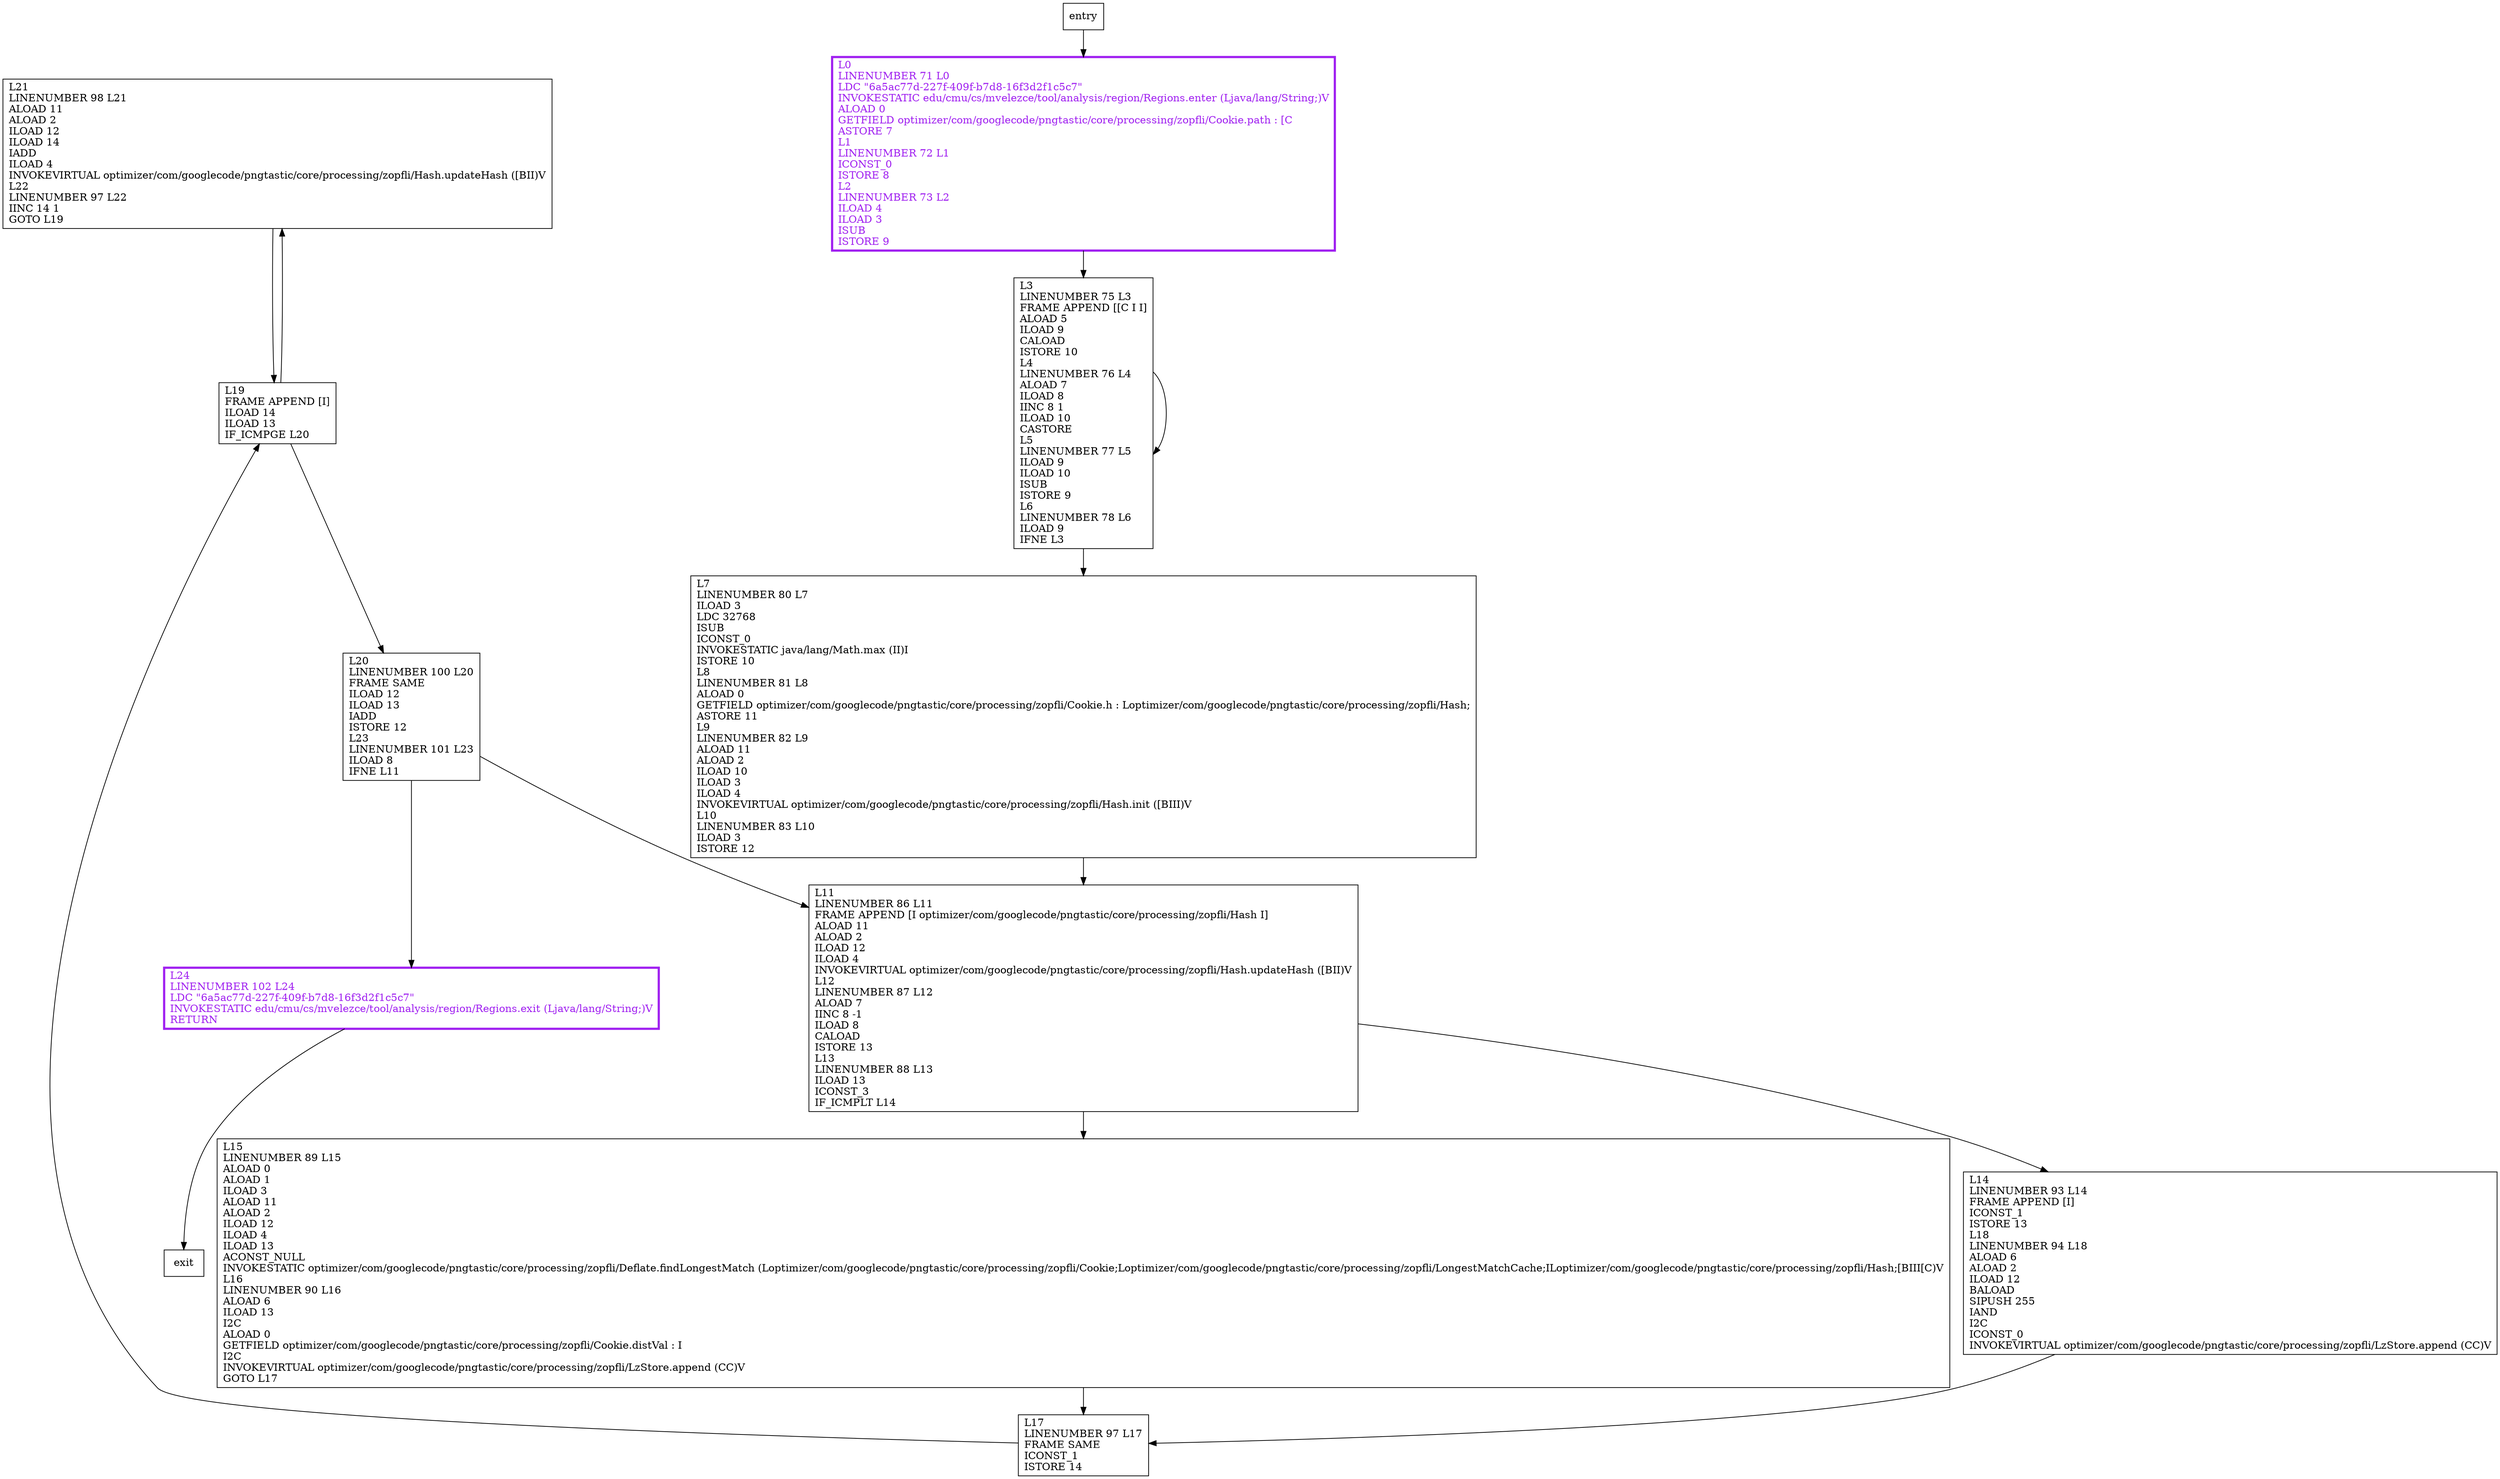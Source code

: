 digraph optimalRun {
node [shape=record];
76659128 [label="L21\lLINENUMBER 98 L21\lALOAD 11\lALOAD 2\lILOAD 12\lILOAD 14\lIADD\lILOAD 4\lINVOKEVIRTUAL optimizer/com/googlecode/pngtastic/core/processing/zopfli/Hash.updateHash ([BII)V\lL22\lLINENUMBER 97 L22\lIINC 14 1\lGOTO L19\l"];
2053996178 [label="L11\lLINENUMBER 86 L11\lFRAME APPEND [I optimizer/com/googlecode/pngtastic/core/processing/zopfli/Hash I]\lALOAD 11\lALOAD 2\lILOAD 12\lILOAD 4\lINVOKEVIRTUAL optimizer/com/googlecode/pngtastic/core/processing/zopfli/Hash.updateHash ([BII)V\lL12\lLINENUMBER 87 L12\lALOAD 7\lIINC 8 -1\lILOAD 8\lCALOAD\lISTORE 13\lL13\lLINENUMBER 88 L13\lILOAD 13\lICONST_3\lIF_ICMPLT L14\l"];
2032169857 [label="L20\lLINENUMBER 100 L20\lFRAME SAME\lILOAD 12\lILOAD 13\lIADD\lISTORE 12\lL23\lLINENUMBER 101 L23\lILOAD 8\lIFNE L11\l"];
635371680 [label="L0\lLINENUMBER 71 L0\lLDC \"6a5ac77d-227f-409f-b7d8-16f3d2f1c5c7\"\lINVOKESTATIC edu/cmu/cs/mvelezce/tool/analysis/region/Regions.enter (Ljava/lang/String;)V\lALOAD 0\lGETFIELD optimizer/com/googlecode/pngtastic/core/processing/zopfli/Cookie.path : [C\lASTORE 7\lL1\lLINENUMBER 72 L1\lICONST_0\lISTORE 8\lL2\lLINENUMBER 73 L2\lILOAD 4\lILOAD 3\lISUB\lISTORE 9\l"];
84113572 [label="L15\lLINENUMBER 89 L15\lALOAD 0\lALOAD 1\lILOAD 3\lALOAD 11\lALOAD 2\lILOAD 12\lILOAD 4\lILOAD 13\lACONST_NULL\lINVOKESTATIC optimizer/com/googlecode/pngtastic/core/processing/zopfli/Deflate.findLongestMatch (Loptimizer/com/googlecode/pngtastic/core/processing/zopfli/Cookie;Loptimizer/com/googlecode/pngtastic/core/processing/zopfli/LongestMatchCache;ILoptimizer/com/googlecode/pngtastic/core/processing/zopfli/Hash;[BIII[C)V\lL16\lLINENUMBER 90 L16\lALOAD 6\lILOAD 13\lI2C\lALOAD 0\lGETFIELD optimizer/com/googlecode/pngtastic/core/processing/zopfli/Cookie.distVal : I\lI2C\lINVOKEVIRTUAL optimizer/com/googlecode/pngtastic/core/processing/zopfli/LzStore.append (CC)V\lGOTO L17\l"];
1485089044 [label="L14\lLINENUMBER 93 L14\lFRAME APPEND [I]\lICONST_1\lISTORE 13\lL18\lLINENUMBER 94 L18\lALOAD 6\lALOAD 2\lILOAD 12\lBALOAD\lSIPUSH 255\lIAND\lI2C\lICONST_0\lINVOKEVIRTUAL optimizer/com/googlecode/pngtastic/core/processing/zopfli/LzStore.append (CC)V\l"];
2068598972 [label="L7\lLINENUMBER 80 L7\lILOAD 3\lLDC 32768\lISUB\lICONST_0\lINVOKESTATIC java/lang/Math.max (II)I\lISTORE 10\lL8\lLINENUMBER 81 L8\lALOAD 0\lGETFIELD optimizer/com/googlecode/pngtastic/core/processing/zopfli/Cookie.h : Loptimizer/com/googlecode/pngtastic/core/processing/zopfli/Hash;\lASTORE 11\lL9\lLINENUMBER 82 L9\lALOAD 11\lALOAD 2\lILOAD 10\lILOAD 3\lILOAD 4\lINVOKEVIRTUAL optimizer/com/googlecode/pngtastic/core/processing/zopfli/Hash.init ([BIII)V\lL10\lLINENUMBER 83 L10\lILOAD 3\lISTORE 12\l"];
1626343059 [label="L17\lLINENUMBER 97 L17\lFRAME SAME\lICONST_1\lISTORE 14\l"];
441001942 [label="L19\lFRAME APPEND [I]\lILOAD 14\lILOAD 13\lIF_ICMPGE L20\l"];
1293226111 [label="L3\lLINENUMBER 75 L3\lFRAME APPEND [[C I I]\lALOAD 5\lILOAD 9\lCALOAD\lISTORE 10\lL4\lLINENUMBER 76 L4\lALOAD 7\lILOAD 8\lIINC 8 1\lILOAD 10\lCASTORE\lL5\lLINENUMBER 77 L5\lILOAD 9\lILOAD 10\lISUB\lISTORE 9\lL6\lLINENUMBER 78 L6\lILOAD 9\lIFNE L3\l"];
11249189 [label="L24\lLINENUMBER 102 L24\lLDC \"6a5ac77d-227f-409f-b7d8-16f3d2f1c5c7\"\lINVOKESTATIC edu/cmu/cs/mvelezce/tool/analysis/region/Regions.exit (Ljava/lang/String;)V\lRETURN\l"];
entry;
exit;
76659128 -> 441001942;
635371680 -> 1293226111;
1485089044 -> 1626343059;
1626343059 -> 441001942;
441001942 -> 76659128;
441001942 -> 2032169857;
1293226111 -> 2068598972;
1293226111 -> 1293226111;
11249189 -> exit;
entry -> 635371680;
2053996178 -> 84113572;
2053996178 -> 1485089044;
2032169857 -> 2053996178;
2032169857 -> 11249189;
84113572 -> 1626343059;
2068598972 -> 2053996178;
635371680[fontcolor="purple", penwidth=3, color="purple"];
11249189[fontcolor="purple", penwidth=3, color="purple"];
}
